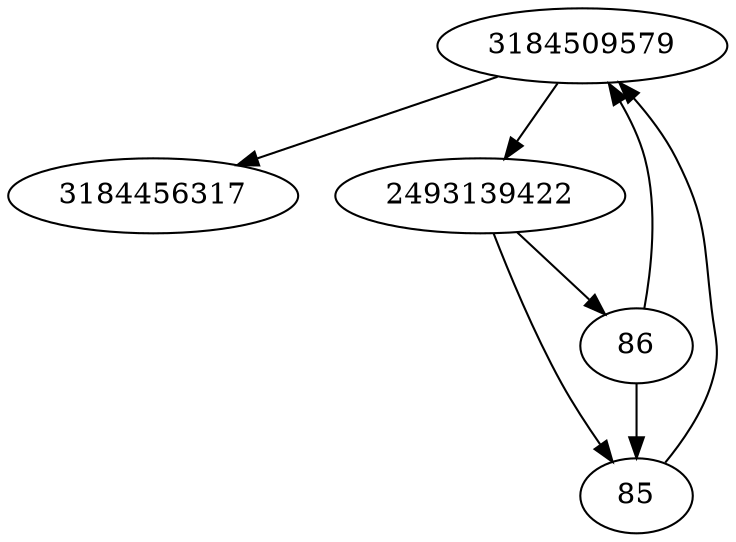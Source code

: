 strict digraph  {
3184509579;
85;
86;
3184456317;
2493139422;
3184509579 -> 2493139422;
3184509579 -> 3184456317;
85 -> 3184509579;
86 -> 3184509579;
86 -> 85;
2493139422 -> 85;
2493139422 -> 86;
}
